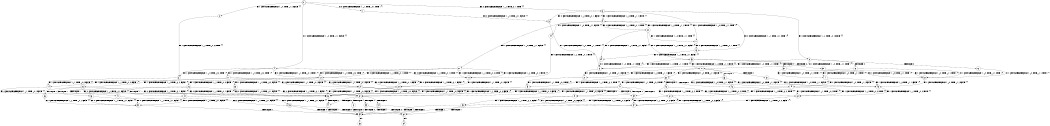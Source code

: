 digraph BCG {
size = "7, 10.5";
center = TRUE;
node [shape = circle];
0 [peripheries = 2];
0 -> 1 [label = "EX !0 !ATOMIC_EXCH_BRANCH (1, +1, TRUE, +0, 1, TRUE) !{}"];
0 -> 2 [label = "EX !1 !ATOMIC_EXCH_BRANCH (1, +0, TRUE, +1, 1, FALSE) !{}"];
0 -> 3 [label = "EX !0 !ATOMIC_EXCH_BRANCH (1, +1, TRUE, +0, 1, TRUE) !{}"];
0 -> 4 [label = "EX !1 !ATOMIC_EXCH_BRANCH (1, +0, TRUE, +1, 1, FALSE) !{}"];
1 -> 5 [label = "EX !0 !ATOMIC_EXCH_BRANCH (1, +1, TRUE, +0, 1, FALSE) !{}"];
2 -> 6 [label = "EX !1 !ATOMIC_EXCH_BRANCH (1, +1, TRUE, +0, 2, TRUE) !{}"];
3 -> 5 [label = "EX !0 !ATOMIC_EXCH_BRANCH (1, +1, TRUE, +0, 1, FALSE) !{}"];
3 -> 7 [label = "EX !1 !ATOMIC_EXCH_BRANCH (1, +0, TRUE, +1, 1, TRUE) !{}"];
3 -> 8 [label = "EX !0 !ATOMIC_EXCH_BRANCH (1, +1, TRUE, +0, 1, FALSE) !{}"];
3 -> 9 [label = "EX !1 !ATOMIC_EXCH_BRANCH (1, +0, TRUE, +1, 1, TRUE) !{}"];
4 -> 6 [label = "EX !1 !ATOMIC_EXCH_BRANCH (1, +1, TRUE, +0, 2, TRUE) !{}"];
4 -> 10 [label = "EX !0 !ATOMIC_EXCH_BRANCH (1, +1, TRUE, +0, 1, TRUE) !{}"];
4 -> 11 [label = "EX !1 !ATOMIC_EXCH_BRANCH (1, +1, TRUE, +0, 2, TRUE) !{}"];
4 -> 12 [label = "EX !0 !ATOMIC_EXCH_BRANCH (1, +1, TRUE, +0, 1, TRUE) !{}"];
5 -> 13 [label = "EX !1 !ATOMIC_EXCH_BRANCH (1, +0, TRUE, +1, 1, TRUE) !{}"];
6 -> 14 [label = "EX !1 !ATOMIC_EXCH_BRANCH (1, +1, TRUE, +0, 2, FALSE) !{}"];
7 -> 15 [label = "EX !0 !ATOMIC_EXCH_BRANCH (1, +1, TRUE, +0, 1, TRUE) !{}"];
8 -> 13 [label = "EX !1 !ATOMIC_EXCH_BRANCH (1, +0, TRUE, +1, 1, TRUE) !{}"];
8 -> 16 [label = "TERMINATE !0"];
8 -> 17 [label = "EX !1 !ATOMIC_EXCH_BRANCH (1, +0, TRUE, +1, 1, TRUE) !{}"];
8 -> 18 [label = "TERMINATE !0"];
9 -> 15 [label = "EX !0 !ATOMIC_EXCH_BRANCH (1, +1, TRUE, +0, 1, TRUE) !{}"];
9 -> 19 [label = "EX !1 !ATOMIC_EXCH_BRANCH (1, +0, TRUE, +1, 1, FALSE) !{}"];
9 -> 20 [label = "EX !0 !ATOMIC_EXCH_BRANCH (1, +1, TRUE, +0, 1, TRUE) !{}"];
9 -> 21 [label = "EX !1 !ATOMIC_EXCH_BRANCH (1, +0, TRUE, +1, 1, FALSE) !{}"];
10 -> 22 [label = "EX !0 !ATOMIC_EXCH_BRANCH (1, +1, TRUE, +0, 1, FALSE) !{}"];
11 -> 14 [label = "EX !1 !ATOMIC_EXCH_BRANCH (1, +1, TRUE, +0, 2, FALSE) !{}"];
11 -> 22 [label = "EX !0 !ATOMIC_EXCH_BRANCH (1, +1, TRUE, +0, 1, FALSE) !{}"];
11 -> 23 [label = "EX !1 !ATOMIC_EXCH_BRANCH (1, +1, TRUE, +0, 2, FALSE) !{}"];
11 -> 24 [label = "EX !0 !ATOMIC_EXCH_BRANCH (1, +1, TRUE, +0, 1, FALSE) !{}"];
12 -> 22 [label = "EX !0 !ATOMIC_EXCH_BRANCH (1, +1, TRUE, +0, 1, FALSE) !{}"];
12 -> 25 [label = "EX !1 !ATOMIC_EXCH_BRANCH (1, +1, TRUE, +0, 2, FALSE) !{}"];
12 -> 24 [label = "EX !0 !ATOMIC_EXCH_BRANCH (1, +1, TRUE, +0, 1, FALSE) !{}"];
12 -> 26 [label = "EX !1 !ATOMIC_EXCH_BRANCH (1, +1, TRUE, +0, 2, FALSE) !{}"];
13 -> 27 [label = "EX !1 !ATOMIC_EXCH_BRANCH (1, +0, TRUE, +1, 1, FALSE) !{}"];
14 -> 28 [label = "EX !0 !ATOMIC_EXCH_BRANCH (1, +1, TRUE, +0, 1, FALSE) !{}"];
15 -> 29 [label = "EX !0 !ATOMIC_EXCH_BRANCH (1, +1, TRUE, +0, 1, FALSE) !{}"];
16 -> 30 [label = "EX !1 !ATOMIC_EXCH_BRANCH (1, +0, TRUE, +1, 1, TRUE) !{}"];
17 -> 27 [label = "EX !1 !ATOMIC_EXCH_BRANCH (1, +0, TRUE, +1, 1, FALSE) !{}"];
17 -> 31 [label = "TERMINATE !0"];
17 -> 32 [label = "EX !1 !ATOMIC_EXCH_BRANCH (1, +0, TRUE, +1, 1, FALSE) !{}"];
17 -> 33 [label = "TERMINATE !0"];
18 -> 30 [label = "EX !1 !ATOMIC_EXCH_BRANCH (1, +0, TRUE, +1, 1, TRUE) !{}"];
18 -> 34 [label = "EX !1 !ATOMIC_EXCH_BRANCH (1, +0, TRUE, +1, 1, TRUE) !{}"];
19 -> 10 [label = "EX !0 !ATOMIC_EXCH_BRANCH (1, +1, TRUE, +0, 1, TRUE) !{}"];
20 -> 29 [label = "EX !0 !ATOMIC_EXCH_BRANCH (1, +1, TRUE, +0, 1, FALSE) !{}"];
20 -> 7 [label = "EX !1 !ATOMIC_EXCH_BRANCH (1, +0, TRUE, +1, 1, TRUE) !{}"];
20 -> 35 [label = "EX !0 !ATOMIC_EXCH_BRANCH (1, +1, TRUE, +0, 1, FALSE) !{}"];
20 -> 9 [label = "EX !1 !ATOMIC_EXCH_BRANCH (1, +0, TRUE, +1, 1, TRUE) !{}"];
21 -> 10 [label = "EX !0 !ATOMIC_EXCH_BRANCH (1, +1, TRUE, +0, 1, TRUE) !{}"];
21 -> 10 [label = "EX !1 !ATOMIC_EXCH_BRANCH (1, +1, TRUE, +0, 2, TRUE) !{}"];
21 -> 12 [label = "EX !0 !ATOMIC_EXCH_BRANCH (1, +1, TRUE, +0, 1, TRUE) !{}"];
21 -> 12 [label = "EX !1 !ATOMIC_EXCH_BRANCH (1, +1, TRUE, +0, 2, TRUE) !{}"];
22 -> 28 [label = "EX !1 !ATOMIC_EXCH_BRANCH (1, +1, TRUE, +0, 2, FALSE) !{}"];
23 -> 28 [label = "EX !0 !ATOMIC_EXCH_BRANCH (1, +1, TRUE, +0, 1, FALSE) !{}"];
23 -> 36 [label = "TERMINATE !1"];
23 -> 37 [label = "EX !0 !ATOMIC_EXCH_BRANCH (1, +1, TRUE, +0, 1, FALSE) !{}"];
23 -> 38 [label = "TERMINATE !1"];
24 -> 28 [label = "EX !1 !ATOMIC_EXCH_BRANCH (1, +1, TRUE, +0, 2, FALSE) !{}"];
24 -> 39 [label = "TERMINATE !0"];
24 -> 37 [label = "EX !1 !ATOMIC_EXCH_BRANCH (1, +1, TRUE, +0, 2, FALSE) !{}"];
24 -> 40 [label = "TERMINATE !0"];
25 -> 28 [label = "EX !0 !ATOMIC_EXCH_BRANCH (1, +1, TRUE, +0, 1, FALSE) !{}"];
26 -> 28 [label = "EX !0 !ATOMIC_EXCH_BRANCH (1, +1, TRUE, +0, 1, FALSE) !{}"];
26 -> 41 [label = "TERMINATE !1"];
26 -> 37 [label = "EX !0 !ATOMIC_EXCH_BRANCH (1, +1, TRUE, +0, 1, FALSE) !{}"];
26 -> 42 [label = "TERMINATE !1"];
27 -> 43 [label = "EX !1 !ATOMIC_EXCH_BRANCH (1, +1, TRUE, +0, 2, TRUE) !{}"];
28 -> 44 [label = "TERMINATE !0"];
29 -> 13 [label = "EX !1 !ATOMIC_EXCH_BRANCH (1, +0, TRUE, +1, 1, TRUE) !{}"];
30 -> 45 [label = "EX !1 !ATOMIC_EXCH_BRANCH (1, +0, TRUE, +1, 1, FALSE) !{}"];
31 -> 45 [label = "EX !1 !ATOMIC_EXCH_BRANCH (1, +0, TRUE, +1, 1, FALSE) !{}"];
32 -> 43 [label = "EX !1 !ATOMIC_EXCH_BRANCH (1, +1, TRUE, +0, 2, TRUE) !{}"];
32 -> 46 [label = "TERMINATE !0"];
32 -> 47 [label = "EX !1 !ATOMIC_EXCH_BRANCH (1, +1, TRUE, +0, 2, TRUE) !{}"];
32 -> 48 [label = "TERMINATE !0"];
33 -> 45 [label = "EX !1 !ATOMIC_EXCH_BRANCH (1, +0, TRUE, +1, 1, FALSE) !{}"];
33 -> 49 [label = "EX !1 !ATOMIC_EXCH_BRANCH (1, +0, TRUE, +1, 1, FALSE) !{}"];
34 -> 45 [label = "EX !1 !ATOMIC_EXCH_BRANCH (1, +0, TRUE, +1, 1, FALSE) !{}"];
34 -> 49 [label = "EX !1 !ATOMIC_EXCH_BRANCH (1, +0, TRUE, +1, 1, FALSE) !{}"];
35 -> 13 [label = "EX !1 !ATOMIC_EXCH_BRANCH (1, +0, TRUE, +1, 1, TRUE) !{}"];
35 -> 50 [label = "TERMINATE !0"];
35 -> 17 [label = "EX !1 !ATOMIC_EXCH_BRANCH (1, +0, TRUE, +1, 1, TRUE) !{}"];
35 -> 51 [label = "TERMINATE !0"];
36 -> 52 [label = "EX !0 !ATOMIC_EXCH_BRANCH (1, +1, TRUE, +0, 1, FALSE) !{}"];
37 -> 44 [label = "TERMINATE !0"];
37 -> 53 [label = "TERMINATE !1"];
37 -> 54 [label = "TERMINATE !0"];
37 -> 55 [label = "TERMINATE !1"];
38 -> 52 [label = "EX !0 !ATOMIC_EXCH_BRANCH (1, +1, TRUE, +0, 1, FALSE) !{}"];
38 -> 56 [label = "EX !0 !ATOMIC_EXCH_BRANCH (1, +1, TRUE, +0, 1, FALSE) !{}"];
39 -> 57 [label = "EX !1 !ATOMIC_EXCH_BRANCH (1, +1, TRUE, +0, 2, FALSE) !{}"];
40 -> 57 [label = "EX !1 !ATOMIC_EXCH_BRANCH (1, +1, TRUE, +0, 2, FALSE) !{}"];
40 -> 58 [label = "EX !1 !ATOMIC_EXCH_BRANCH (1, +1, TRUE, +0, 2, FALSE) !{}"];
41 -> 52 [label = "EX !0 !ATOMIC_EXCH_BRANCH (1, +1, TRUE, +0, 1, FALSE) !{}"];
42 -> 52 [label = "EX !0 !ATOMIC_EXCH_BRANCH (1, +1, TRUE, +0, 1, FALSE) !{}"];
42 -> 56 [label = "EX !0 !ATOMIC_EXCH_BRANCH (1, +1, TRUE, +0, 1, FALSE) !{}"];
43 -> 28 [label = "EX !1 !ATOMIC_EXCH_BRANCH (1, +1, TRUE, +0, 2, FALSE) !{}"];
44 -> 59 [label = "TERMINATE !1"];
45 -> 60 [label = "EX !1 !ATOMIC_EXCH_BRANCH (1, +1, TRUE, +0, 2, TRUE) !{}"];
46 -> 60 [label = "EX !1 !ATOMIC_EXCH_BRANCH (1, +1, TRUE, +0, 2, TRUE) !{}"];
47 -> 28 [label = "EX !1 !ATOMIC_EXCH_BRANCH (1, +1, TRUE, +0, 2, FALSE) !{}"];
47 -> 39 [label = "TERMINATE !0"];
47 -> 37 [label = "EX !1 !ATOMIC_EXCH_BRANCH (1, +1, TRUE, +0, 2, FALSE) !{}"];
47 -> 40 [label = "TERMINATE !0"];
48 -> 60 [label = "EX !1 !ATOMIC_EXCH_BRANCH (1, +1, TRUE, +0, 2, TRUE) !{}"];
48 -> 61 [label = "EX !1 !ATOMIC_EXCH_BRANCH (1, +1, TRUE, +0, 2, TRUE) !{}"];
49 -> 60 [label = "EX !1 !ATOMIC_EXCH_BRANCH (1, +1, TRUE, +0, 2, TRUE) !{}"];
49 -> 61 [label = "EX !1 !ATOMIC_EXCH_BRANCH (1, +1, TRUE, +0, 2, TRUE) !{}"];
50 -> 30 [label = "EX !1 !ATOMIC_EXCH_BRANCH (1, +0, TRUE, +1, 1, TRUE) !{}"];
51 -> 30 [label = "EX !1 !ATOMIC_EXCH_BRANCH (1, +0, TRUE, +1, 1, TRUE) !{}"];
51 -> 34 [label = "EX !1 !ATOMIC_EXCH_BRANCH (1, +0, TRUE, +1, 1, TRUE) !{}"];
52 -> 59 [label = "TERMINATE !0"];
53 -> 59 [label = "TERMINATE !0"];
54 -> 59 [label = "TERMINATE !1"];
54 -> 62 [label = "TERMINATE !1"];
55 -> 59 [label = "TERMINATE !0"];
55 -> 62 [label = "TERMINATE !0"];
56 -> 59 [label = "TERMINATE !0"];
56 -> 62 [label = "TERMINATE !0"];
57 -> 59 [label = "TERMINATE !1"];
58 -> 59 [label = "TERMINATE !1"];
58 -> 62 [label = "TERMINATE !1"];
59 -> 63 [label = "exit"];
60 -> 57 [label = "EX !1 !ATOMIC_EXCH_BRANCH (1, +1, TRUE, +0, 2, FALSE) !{}"];
61 -> 57 [label = "EX !1 !ATOMIC_EXCH_BRANCH (1, +1, TRUE, +0, 2, FALSE) !{}"];
61 -> 58 [label = "EX !1 !ATOMIC_EXCH_BRANCH (1, +1, TRUE, +0, 2, FALSE) !{}"];
62 -> 64 [label = "exit"];
}
